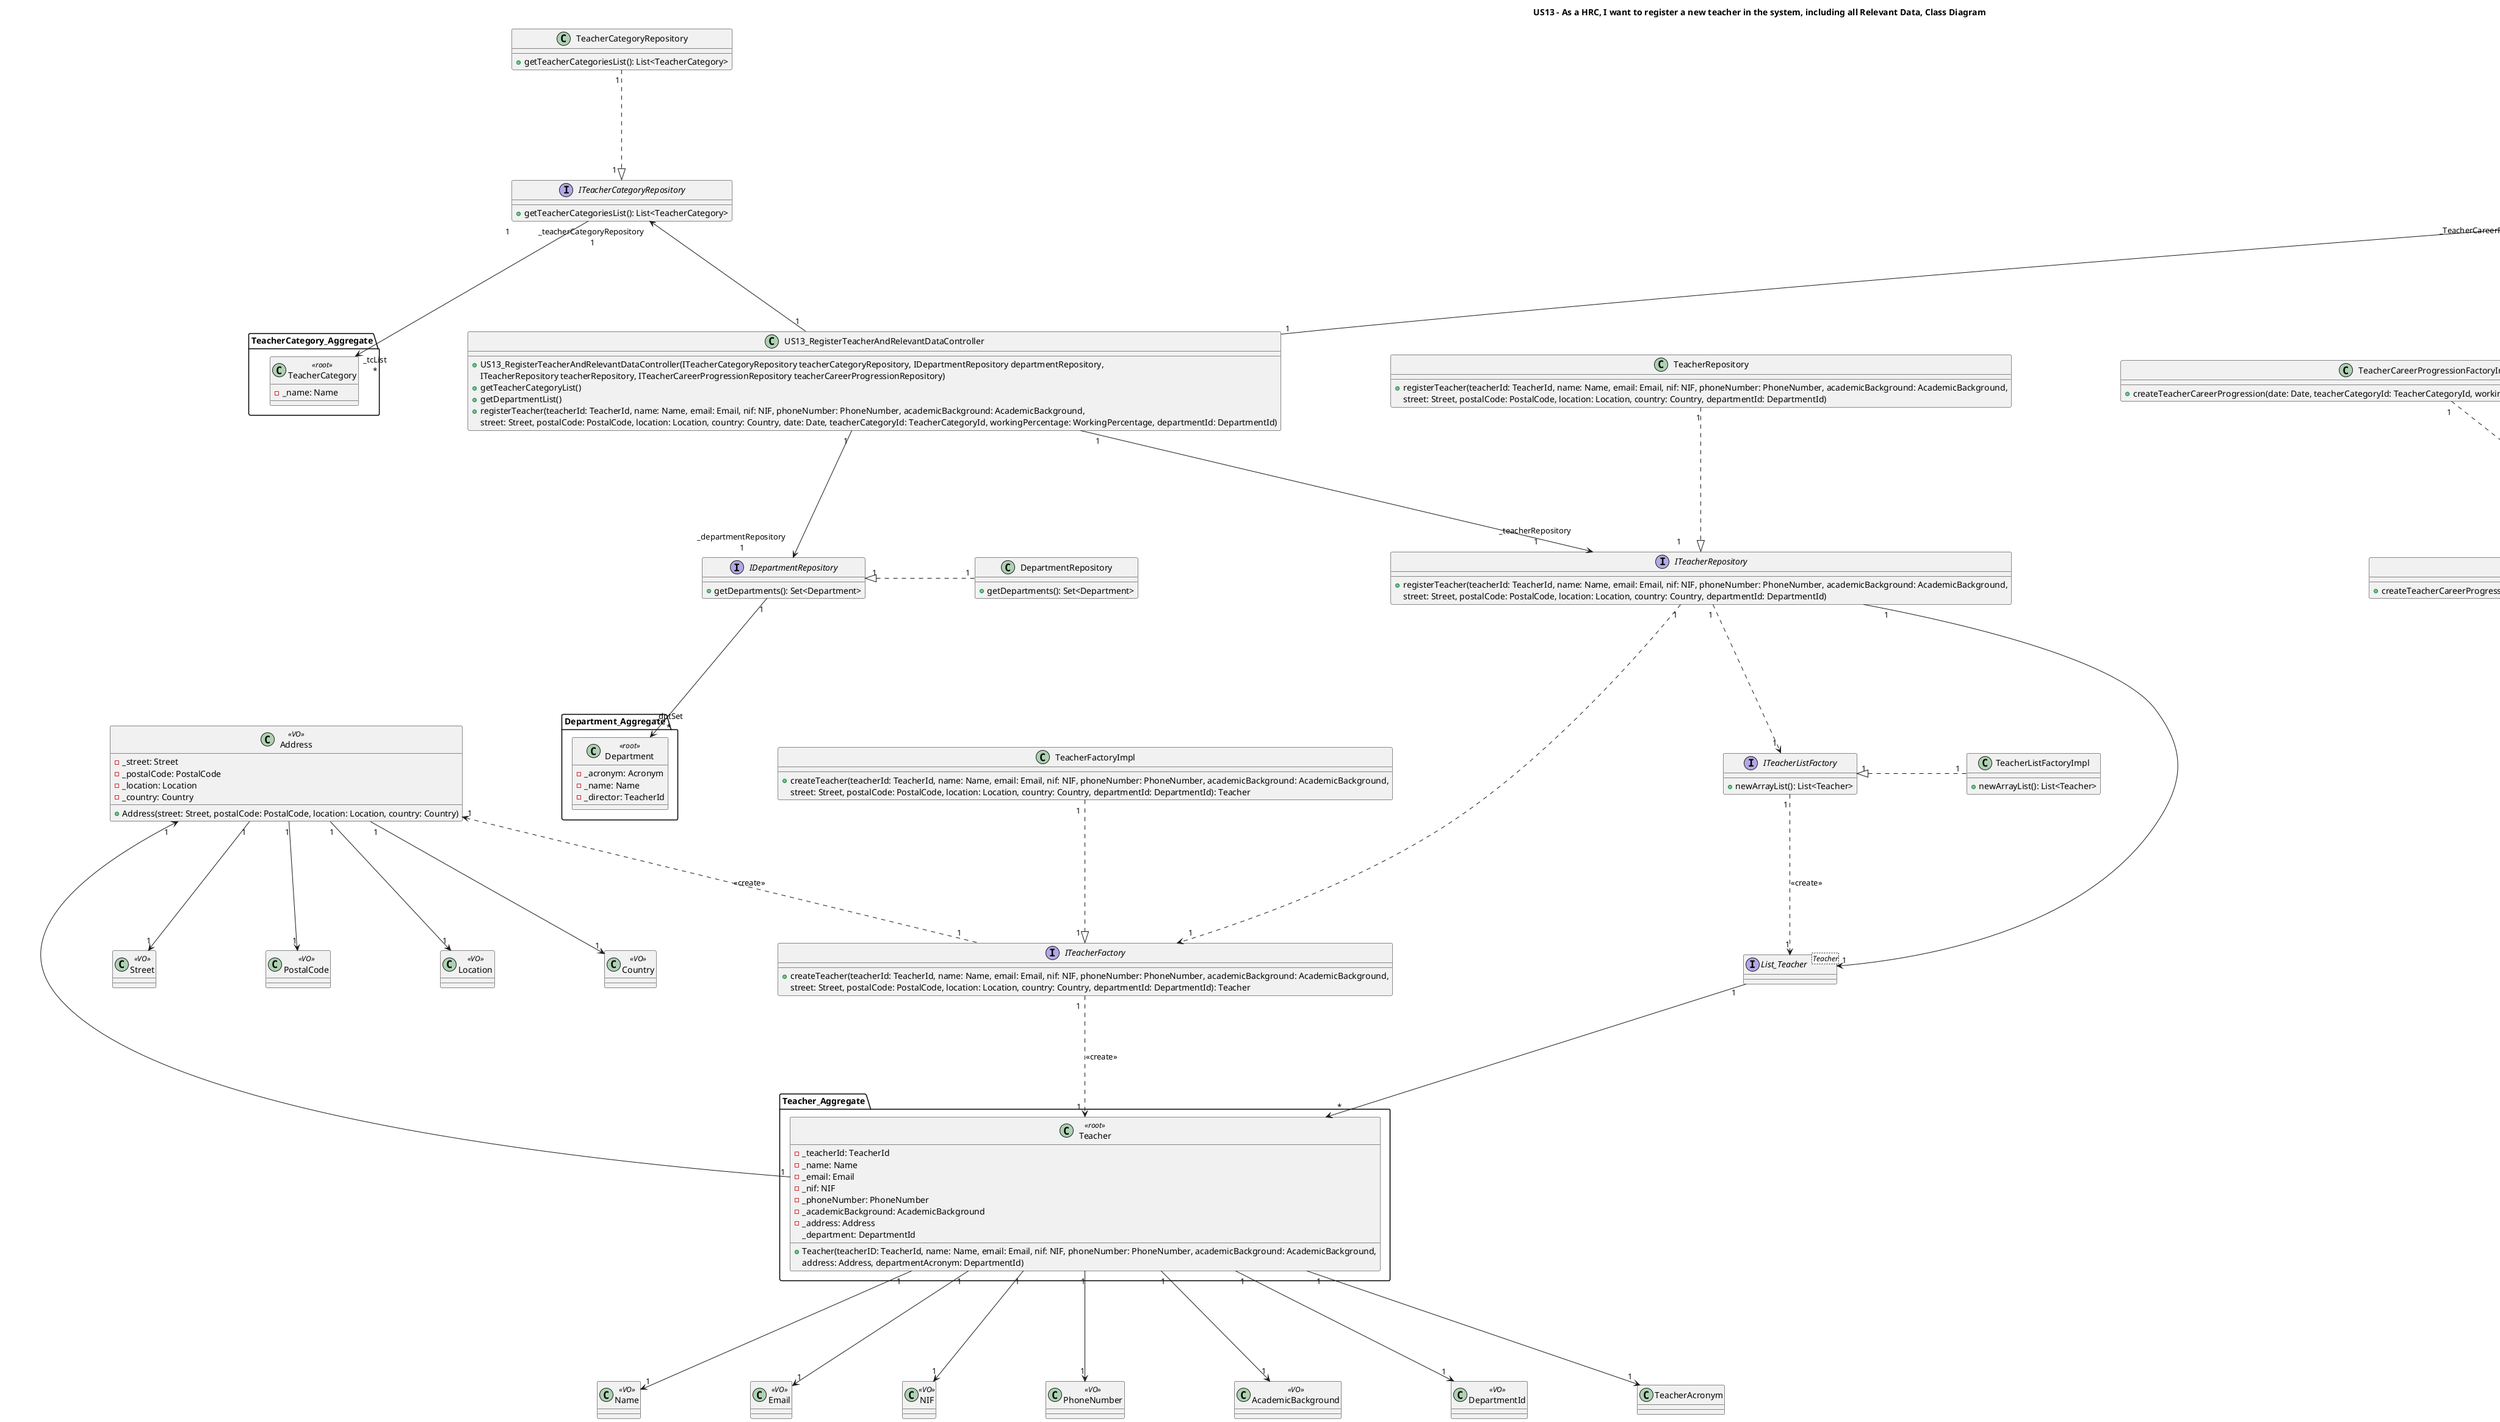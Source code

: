 @startuml
top to bottom direction
title US13 - As a HRC, I want to register a new teacher in the system, including all Relevant Data, Class Diagram
skinparam ranksep 180
skinparam nodesep 180

'--- Classes and interfaces ---

class US13_RegisterTeacherAndRelevantDataController {
    +US13_RegisterTeacherAndRelevantDataController(ITeacherCategoryRepository teacherCategoryRepository, IDepartmentRepository departmentRepository,
        ITeacherRepository teacherRepository, ITeacherCareerProgressionRepository teacherCareerProgressionRepository)
    +getTeacherCategoryList()
    +getDepartmentList()
    +registerTeacher(teacherId: TeacherId, name: Name, email: Email, nif: NIF, phoneNumber: PhoneNumber, academicBackground: AcademicBackground,
        street: Street, postalCode: PostalCode, location: Location, country: Country, date: Date, teacherCategoryId: TeacherCategoryId, workingPercentage: WorkingPercentage, departmentId: DepartmentId)
}

interface ITeacherCategoryRepository {
    +getTeacherCategoriesList(): List<TeacherCategory>
}

class TeacherCategoryRepository {
    +getTeacherCategoriesList(): List<TeacherCategory>
}

interface IDepartmentRepository {
    +getDepartments(): Set<Department>
}

class DepartmentRepository {
    +getDepartments(): Set<Department>
}

interface ITeacherRepository {
    +registerTeacher(teacherId: TeacherId, name: Name, email: Email, nif: NIF, phoneNumber: PhoneNumber, academicBackground: AcademicBackground,
        street: Street, postalCode: PostalCode, location: Location, country: Country, departmentId: DepartmentId)
}

class TeacherRepository {
    +registerTeacher(teacherId: TeacherId, name: Name, email: Email, nif: NIF, phoneNumber: PhoneNumber, academicBackground: AcademicBackground,
        street: Street, postalCode: PostalCode, location: Location, country: Country, departmentId: DepartmentId)
}

interface ITeacherFactory {
    +createTeacher(teacherId: TeacherId, name: Name, email: Email, nif: NIF, phoneNumber: PhoneNumber, academicBackground: AcademicBackground,
        street: Street, postalCode: PostalCode, location: Location, country: Country, departmentId: DepartmentId): Teacher
}

class TeacherFactoryImpl {
    +createTeacher(teacherId: TeacherId, name: Name, email: Email, nif: NIF, phoneNumber: PhoneNumber, academicBackground: AcademicBackground,
        street: Street, postalCode: PostalCode, location: Location, country: Country, departmentId: DepartmentId): Teacher
}

interface ITeacherListFactory {
    +newArrayList(): List<Teacher>
}

class TeacherListFactoryImpl {
    +newArrayList(): List<Teacher>
}

interface List_TeacherCareerProgression <TeacherCareerProgression> {
}

interface List_Teacher <Teacher> {
}

package Teacher_Aggregate {
    class Teacher <<root>> {
        -_teacherId: TeacherId
        -_name: Name
        -_email: Email
        -_nif: NIF
        -_phoneNumber: PhoneNumber
        -_academicBackground: AcademicBackground
        -_address: Address
        _department: DepartmentId
        +Teacher(teacherID: TeacherId, name: Name, email: Email, nif: NIF, phoneNumber: PhoneNumber, academicBackground: AcademicBackground,
            address: Address, departmentAcronym: DepartmentId)
     }
 }

interface ITeacherCareerProgressionRepository {
    +registerTeacherCareerProgression(date: Date, teacherCategoryId: TeacherCategoryId, workingPercentage: WorkingPercentage, teacherId: TeacherId)
}

class TeacherCareerProgressionRepository {
    +registerTeacherCareerProgression(date: Date, teacherCategoryId: TeacherCategoryId, workingPercentage: WorkingPercentage, teacherId: TeacherId)
}

interface ITeacherCareerProgressionFactory {
    +createTeacherCareerProgression(date: Date, teacherCategoryId: TeacherCategoryId, workingPercentage: WorkingPercentage, teacherId: TeacherId)
}

class TeacherCareerProgressionFactoryImpl {
    +createTeacherCareerProgression(date: Date, teacherCategoryId: TeacherCategoryId, workingPercentage: WorkingPercentage, teacherId: TeacherId)
}

package TeacherCareerProgression_Aggregate {
    class TeacherCareerProgression <<root>> {
        -_date: Date
        -_workingPercentage: WorkingPercentage
        +TeacherCareerProgression(date: Date, teacherCategoryId: TeacherCategoryId, workingPercentage: WorkingPercentage, teacherId: TeacherId)
    }
}

interface ITeacherCareerProgressionListFactory {
    +newArrayList(): List<TeacherCareerProgression>
}

class TeacherCareerProgressionListFactory {
    +newArrayList(): List<TeacherCareerProgression>
}

package TeacherCategory_Aggregate {
    class TeacherCategory <<root>> {
    -_name: Name
    }
}

package Department_Aggregate {
    class Department <<root>> {
    -_acronym: Acronym
    -_name: Name
    -_director: TeacherId
    }
}

'--- VOs ---

class TeacherId <<VO>> {
}

class Name <<VO>> {
}

class Email <<VO>> {
}

class NIF <<VO>> {
}

class PhoneNumber <<VO>> {
}

class Street <<VO>> {
}

class PostalCode <<VO>> {
}

class Location <<VO>> {
}

class Country <<VO>> {
}

class AcademicBackground <<VO>> {
}

class WorkingPercentage <<VO>> {
}

class Date <<VO>> {
}

class DepartmentId <<VO>> {
}

class TeacherCategoryId <<VO>> {
}

class Address <<VO>> {
-_street: Street
 -_postalCode: PostalCode
 -_location: Location
 -_country: Country
 +Address(street: Street, postalCode: PostalCode, location: Location, country: Country)
}

'--- Relations ---

US13_RegisterTeacherAndRelevantDataController "\n1" -u-> "_teacherCategoryRepository \n1" ITeacherCategoryRepository
TeacherCategoryRepository "1 " ..|> "1  " ITeacherCategoryRepository
ITeacherCategoryRepository "1\t\t" --> "_tcList\n*" TeacherCategory

US13_RegisterTeacherAndRelevantDataController "1 " --> "_departmentRepository \n1" IDepartmentRepository
DepartmentRepository "1" .l.|> " 1" IDepartmentRepository
IDepartmentRepository " 1" --> "_dptSet\n*" Department

US13_RegisterTeacherAndRelevantDataController "1" --> "_teacherRepository \n1" ITeacherRepository
TeacherRepository "1" ..|> "1         " ITeacherRepository
ITeacherRepository "1 " ..> "1 " ITeacherListFactory
ITeacherRepository "1" --> "1" List_Teacher
TeacherListFactoryImpl "1 " .l.|> "1 " ITeacherListFactory
ITeacherListFactory "1 " ..> "1" List_Teacher: <<create>>
List_Teacher "1 " --> "*" Teacher

ITeacherRepository "1" ..> "1" ITeacherFactory
TeacherFactoryImpl "1  " ..|> "1  " ITeacherFactory
ITeacherFactory "1" .u.> "1" Address: <<create>>
ITeacherFactory "1  " ..> "1  " Teacher: <<create>>

Teacher "1" --> "1" Address

US13_RegisterTeacherAndRelevantDataController "\n1" -u-> "_TeacherCareerProgressionRepository \n1" ITeacherCareerProgressionRepository
TeacherCareerProgressionRepository "1 " ..|> "1  " ITeacherCareerProgressionRepository
ITeacherCareerProgressionRepository "1" ..> "1" ITeacherCareerProgressionFactory
TeacherCareerProgressionFactoryImpl "1  " ..|> "1  " ITeacherCareerProgressionFactory
ITeacherCareerProgressionFactory "1   " ..> "1 " TeacherCareerProgression: <<create>>
ITeacherCareerProgressionRepository "1" ..> "1" ITeacherCareerProgressionListFactory
TeacherCareerProgressionListFactory "1" ..|> "1" ITeacherCareerProgressionListFactory
ITeacherCareerProgressionListFactory "1" ..> "1" List_TeacherCareerProgression: <<create>>
List_TeacherCareerProgression "1" --> "1..*\t\t" TeacherCareerProgression
ITeacherCareerProgressionRepository "1" --> "1" List_TeacherCareerProgression

'--- DTO Connections ---

Teacher "1" --> "1" TeacherAcronym
Teacher "1" --> "1" Name
Teacher "1" --> "1" Email
Teacher "1" --> "1" NIF
Teacher "1" --> "1" PhoneNumber
Teacher "1" --> "1" AcademicBackground
Teacher "1" --> "1" DepartmentId

Address "1" --> "1" Street
Address "1" --> "1" PostalCode
Address "1" --> "1" Location
Address "1" --> "1" Country

TeacherCareerProgression "1" --> "1" Date
TeacherCareerProgression "1" --> "1" TeacherCategoryId
TeacherCareerProgression "1" --> "1" TeacherId
TeacherCareerProgression "1" --> "1" WorkingPercentage
@enduml